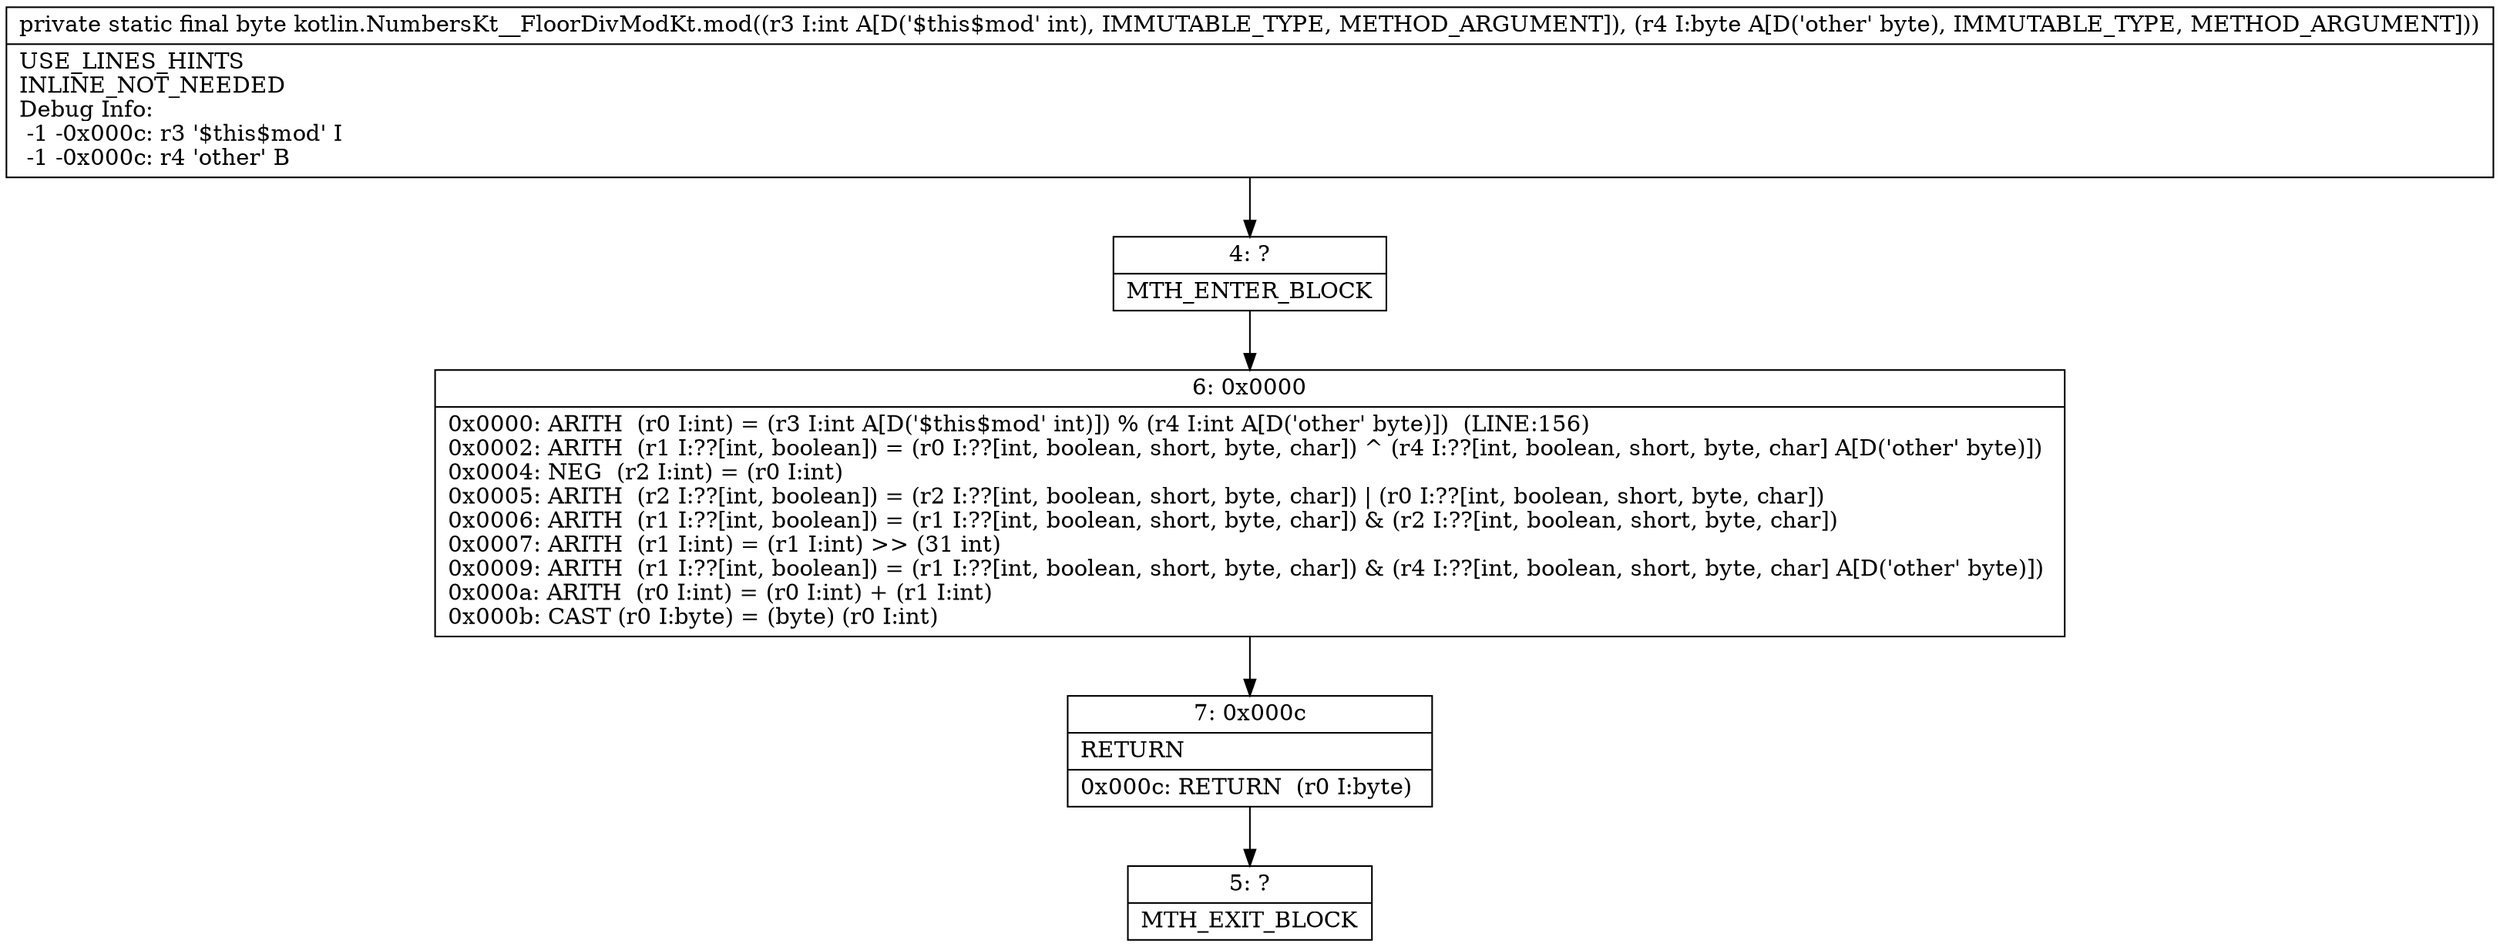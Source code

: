 digraph "CFG forkotlin.NumbersKt__FloorDivModKt.mod(IB)B" {
Node_4 [shape=record,label="{4\:\ ?|MTH_ENTER_BLOCK\l}"];
Node_6 [shape=record,label="{6\:\ 0x0000|0x0000: ARITH  (r0 I:int) = (r3 I:int A[D('$this$mod' int)]) % (r4 I:int A[D('other' byte)])  (LINE:156)\l0x0002: ARITH  (r1 I:??[int, boolean]) = (r0 I:??[int, boolean, short, byte, char]) ^ (r4 I:??[int, boolean, short, byte, char] A[D('other' byte)]) \l0x0004: NEG  (r2 I:int) = (r0 I:int) \l0x0005: ARITH  (r2 I:??[int, boolean]) = (r2 I:??[int, boolean, short, byte, char]) \| (r0 I:??[int, boolean, short, byte, char]) \l0x0006: ARITH  (r1 I:??[int, boolean]) = (r1 I:??[int, boolean, short, byte, char]) & (r2 I:??[int, boolean, short, byte, char]) \l0x0007: ARITH  (r1 I:int) = (r1 I:int) \>\> (31 int) \l0x0009: ARITH  (r1 I:??[int, boolean]) = (r1 I:??[int, boolean, short, byte, char]) & (r4 I:??[int, boolean, short, byte, char] A[D('other' byte)]) \l0x000a: ARITH  (r0 I:int) = (r0 I:int) + (r1 I:int) \l0x000b: CAST (r0 I:byte) = (byte) (r0 I:int) \l}"];
Node_7 [shape=record,label="{7\:\ 0x000c|RETURN\l|0x000c: RETURN  (r0 I:byte) \l}"];
Node_5 [shape=record,label="{5\:\ ?|MTH_EXIT_BLOCK\l}"];
MethodNode[shape=record,label="{private static final byte kotlin.NumbersKt__FloorDivModKt.mod((r3 I:int A[D('$this$mod' int), IMMUTABLE_TYPE, METHOD_ARGUMENT]), (r4 I:byte A[D('other' byte), IMMUTABLE_TYPE, METHOD_ARGUMENT]))  | USE_LINES_HINTS\lINLINE_NOT_NEEDED\lDebug Info:\l  \-1 \-0x000c: r3 '$this$mod' I\l  \-1 \-0x000c: r4 'other' B\l}"];
MethodNode -> Node_4;Node_4 -> Node_6;
Node_6 -> Node_7;
Node_7 -> Node_5;
}

